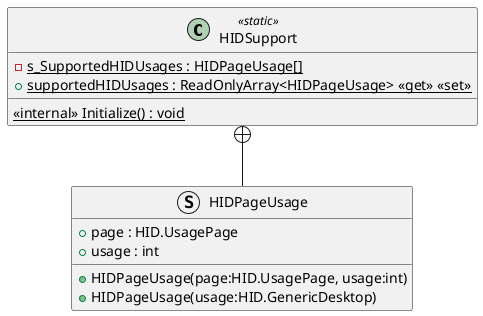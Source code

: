 @startuml
class HIDSupport <<static>> {
    - {static} s_SupportedHIDUsages : HIDPageUsage[]
    + {static} supportedHIDUsages : ReadOnlyArray<HIDPageUsage> <<get>> <<set>>
    <<internal>> {static} Initialize() : void
}
struct HIDPageUsage {
    + page : HID.UsagePage
    + usage : int
    + HIDPageUsage(page:HID.UsagePage, usage:int)
    + HIDPageUsage(usage:HID.GenericDesktop)
}
HIDSupport +-- HIDPageUsage
@enduml
